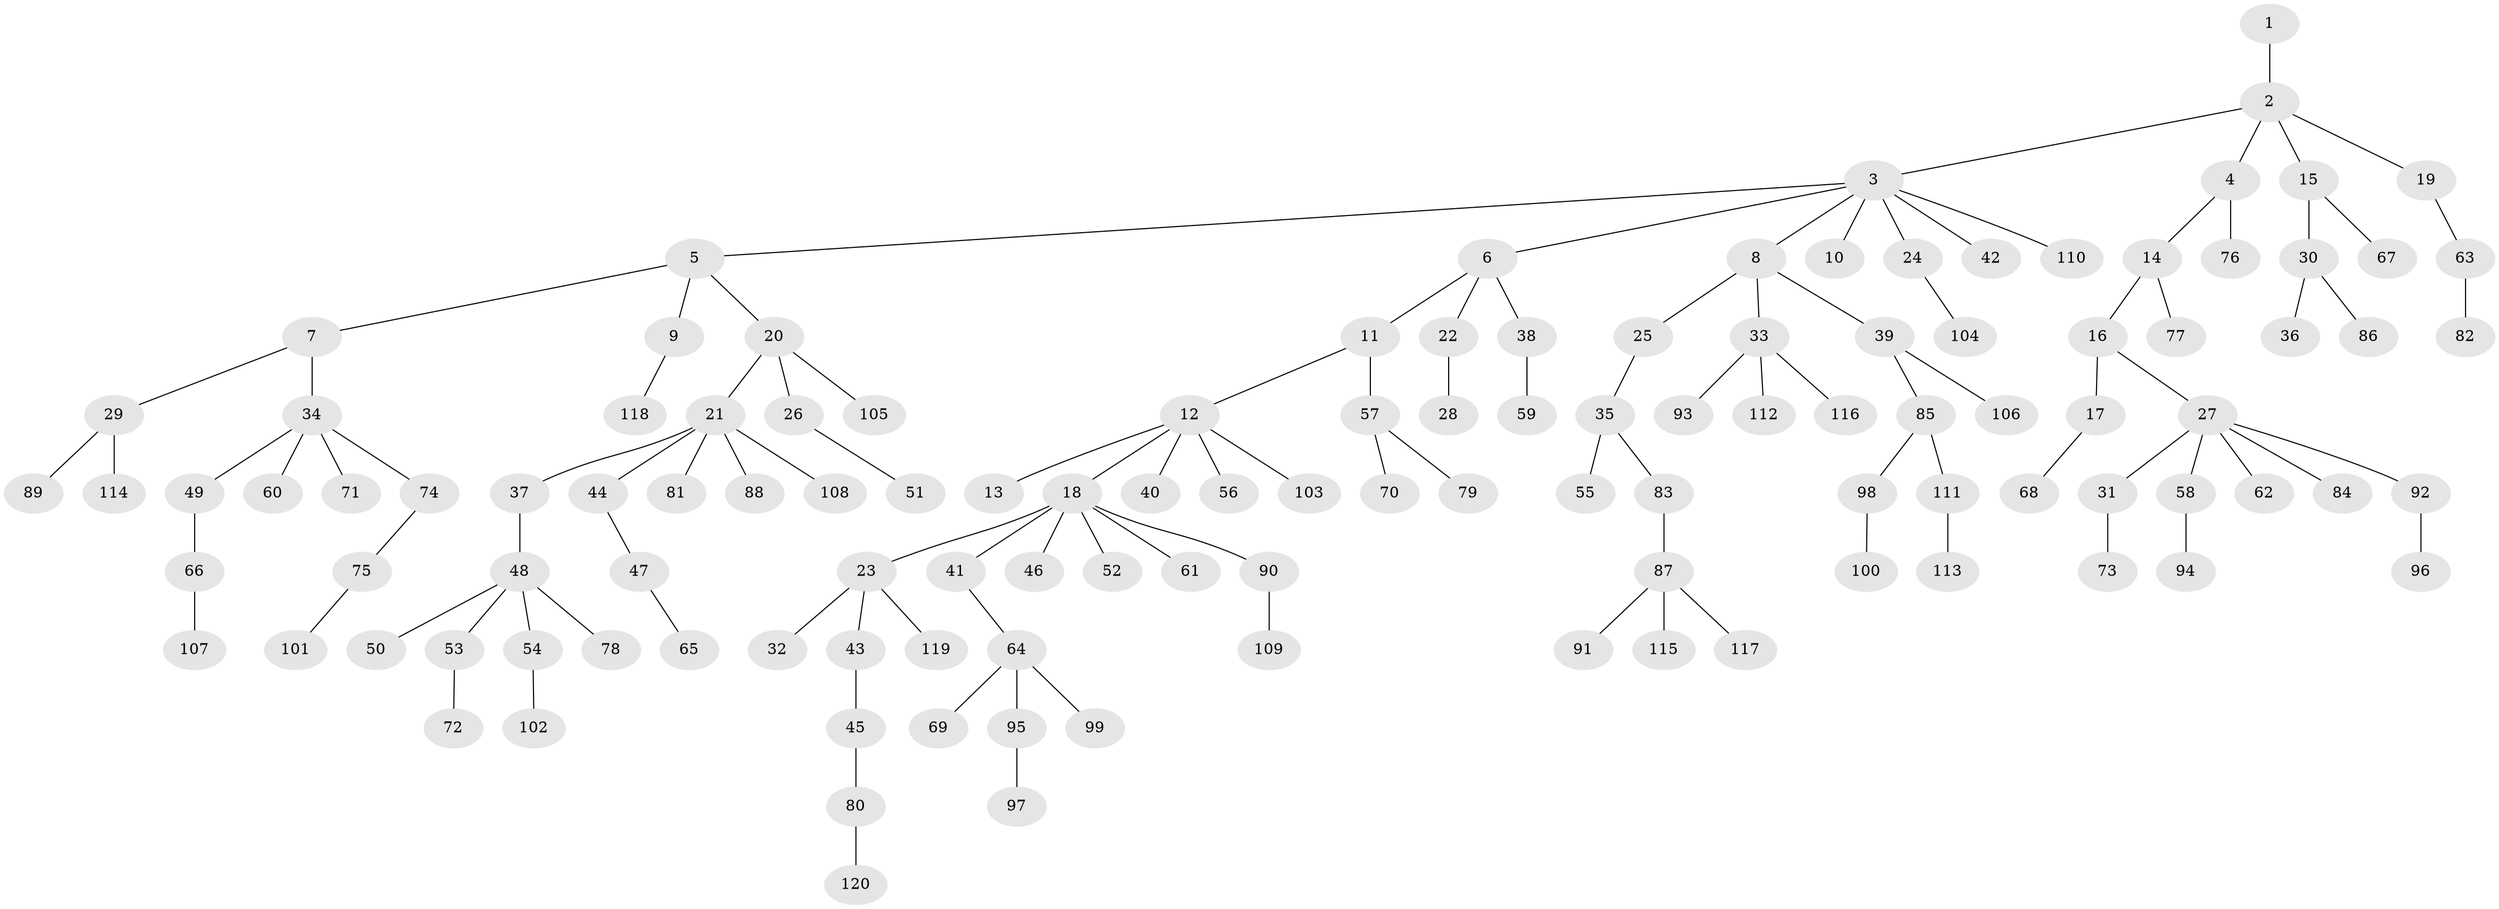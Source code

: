// coarse degree distribution, {4: 0.0821917808219178, 7: 0.0136986301369863, 2: 0.2191780821917808, 3: 0.0958904109589041, 1: 0.5342465753424658, 5: 0.0410958904109589, 6: 0.0136986301369863}
// Generated by graph-tools (version 1.1) at 2025/51/03/04/25 22:51:26]
// undirected, 120 vertices, 119 edges
graph export_dot {
  node [color=gray90,style=filled];
  1;
  2;
  3;
  4;
  5;
  6;
  7;
  8;
  9;
  10;
  11;
  12;
  13;
  14;
  15;
  16;
  17;
  18;
  19;
  20;
  21;
  22;
  23;
  24;
  25;
  26;
  27;
  28;
  29;
  30;
  31;
  32;
  33;
  34;
  35;
  36;
  37;
  38;
  39;
  40;
  41;
  42;
  43;
  44;
  45;
  46;
  47;
  48;
  49;
  50;
  51;
  52;
  53;
  54;
  55;
  56;
  57;
  58;
  59;
  60;
  61;
  62;
  63;
  64;
  65;
  66;
  67;
  68;
  69;
  70;
  71;
  72;
  73;
  74;
  75;
  76;
  77;
  78;
  79;
  80;
  81;
  82;
  83;
  84;
  85;
  86;
  87;
  88;
  89;
  90;
  91;
  92;
  93;
  94;
  95;
  96;
  97;
  98;
  99;
  100;
  101;
  102;
  103;
  104;
  105;
  106;
  107;
  108;
  109;
  110;
  111;
  112;
  113;
  114;
  115;
  116;
  117;
  118;
  119;
  120;
  1 -- 2;
  2 -- 3;
  2 -- 4;
  2 -- 15;
  2 -- 19;
  3 -- 5;
  3 -- 6;
  3 -- 8;
  3 -- 10;
  3 -- 24;
  3 -- 42;
  3 -- 110;
  4 -- 14;
  4 -- 76;
  5 -- 7;
  5 -- 9;
  5 -- 20;
  6 -- 11;
  6 -- 22;
  6 -- 38;
  7 -- 29;
  7 -- 34;
  8 -- 25;
  8 -- 33;
  8 -- 39;
  9 -- 118;
  11 -- 12;
  11 -- 57;
  12 -- 13;
  12 -- 18;
  12 -- 40;
  12 -- 56;
  12 -- 103;
  14 -- 16;
  14 -- 77;
  15 -- 30;
  15 -- 67;
  16 -- 17;
  16 -- 27;
  17 -- 68;
  18 -- 23;
  18 -- 41;
  18 -- 46;
  18 -- 52;
  18 -- 61;
  18 -- 90;
  19 -- 63;
  20 -- 21;
  20 -- 26;
  20 -- 105;
  21 -- 37;
  21 -- 44;
  21 -- 81;
  21 -- 88;
  21 -- 108;
  22 -- 28;
  23 -- 32;
  23 -- 43;
  23 -- 119;
  24 -- 104;
  25 -- 35;
  26 -- 51;
  27 -- 31;
  27 -- 58;
  27 -- 62;
  27 -- 84;
  27 -- 92;
  29 -- 89;
  29 -- 114;
  30 -- 36;
  30 -- 86;
  31 -- 73;
  33 -- 93;
  33 -- 112;
  33 -- 116;
  34 -- 49;
  34 -- 60;
  34 -- 71;
  34 -- 74;
  35 -- 55;
  35 -- 83;
  37 -- 48;
  38 -- 59;
  39 -- 85;
  39 -- 106;
  41 -- 64;
  43 -- 45;
  44 -- 47;
  45 -- 80;
  47 -- 65;
  48 -- 50;
  48 -- 53;
  48 -- 54;
  48 -- 78;
  49 -- 66;
  53 -- 72;
  54 -- 102;
  57 -- 70;
  57 -- 79;
  58 -- 94;
  63 -- 82;
  64 -- 69;
  64 -- 95;
  64 -- 99;
  66 -- 107;
  74 -- 75;
  75 -- 101;
  80 -- 120;
  83 -- 87;
  85 -- 98;
  85 -- 111;
  87 -- 91;
  87 -- 115;
  87 -- 117;
  90 -- 109;
  92 -- 96;
  95 -- 97;
  98 -- 100;
  111 -- 113;
}
